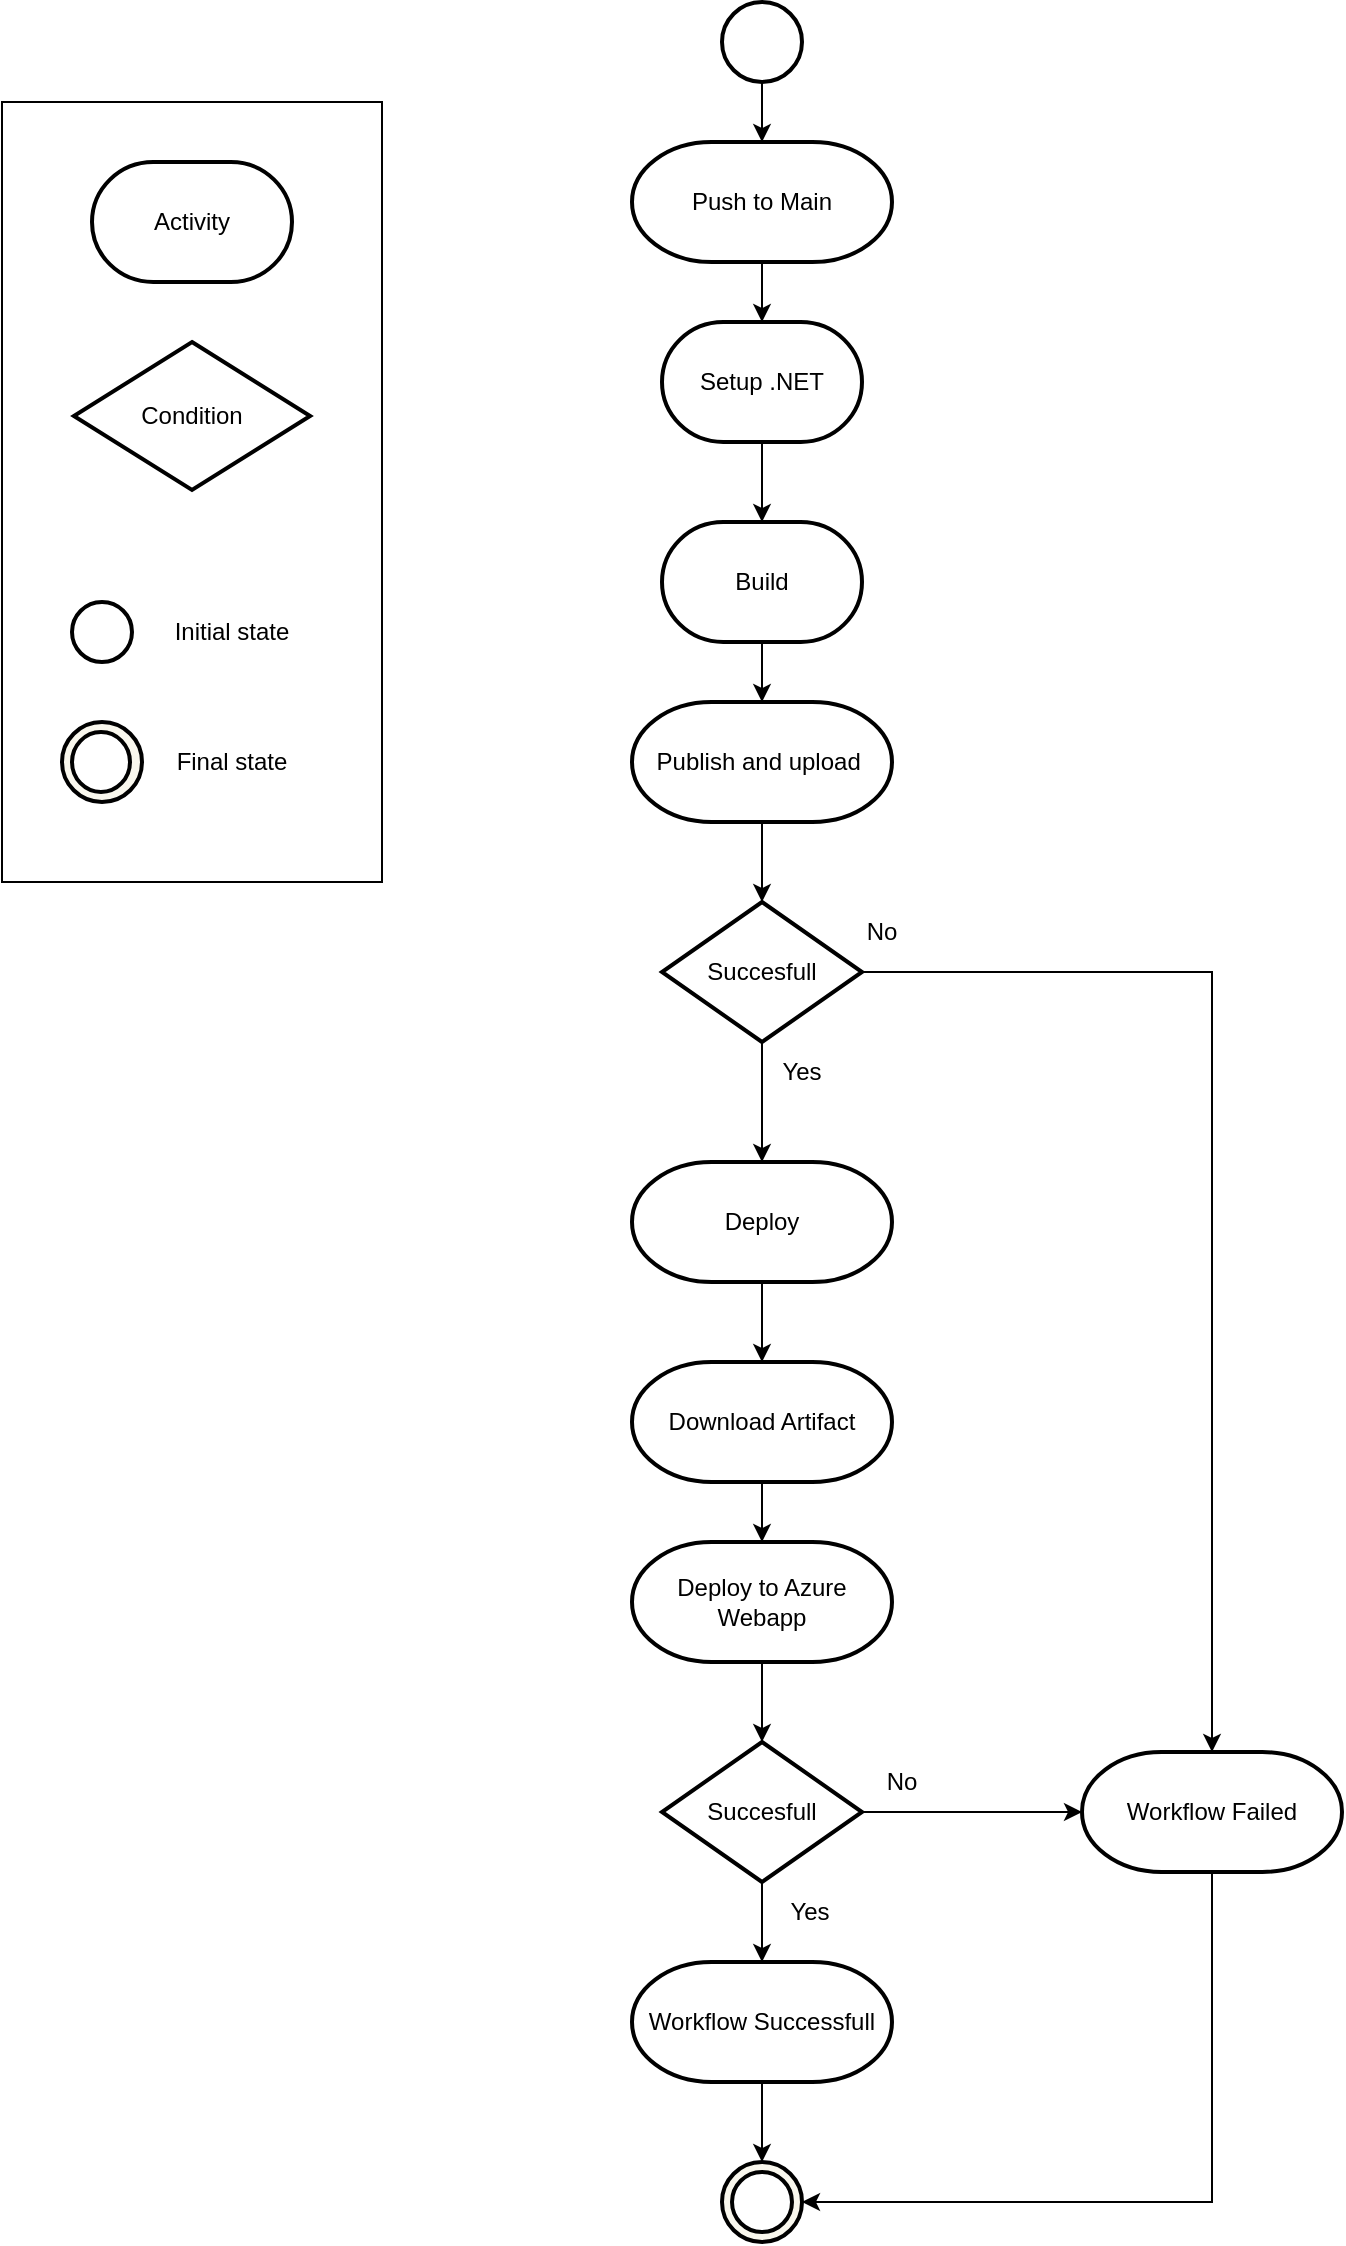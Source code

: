 <mxfile version="22.1.11" type="device">
  <diagram name="Side-1" id="XlH4slpYokZlbumTL10U">
    <mxGraphModel dx="1194" dy="742" grid="1" gridSize="10" guides="1" tooltips="1" connect="1" arrows="1" fold="1" page="1" pageScale="1" pageWidth="827" pageHeight="1169" math="0" shadow="0">
      <root>
        <mxCell id="0" />
        <mxCell id="1" parent="0" />
        <mxCell id="Uv9KESUbztXOKnm7FFDa-3" value="" style="edgeStyle=orthogonalEdgeStyle;rounded=0;orthogonalLoop=1;jettySize=auto;html=1;" parent="1" source="Uv9KESUbztXOKnm7FFDa-1" target="Uv9KESUbztXOKnm7FFDa-2" edge="1">
          <mxGeometry relative="1" as="geometry" />
        </mxCell>
        <mxCell id="Uv9KESUbztXOKnm7FFDa-1" value="" style="strokeWidth=2;html=1;shape=mxgraph.flowchart.start_2;whiteSpace=wrap;" parent="1" vertex="1">
          <mxGeometry x="400" y="20" width="40" height="40" as="geometry" />
        </mxCell>
        <mxCell id="Uv9KESUbztXOKnm7FFDa-5" value="" style="edgeStyle=orthogonalEdgeStyle;rounded=0;orthogonalLoop=1;jettySize=auto;html=1;" parent="1" source="Uv9KESUbztXOKnm7FFDa-2" target="Uv9KESUbztXOKnm7FFDa-4" edge="1">
          <mxGeometry relative="1" as="geometry" />
        </mxCell>
        <mxCell id="Uv9KESUbztXOKnm7FFDa-2" value="Push to Main" style="strokeWidth=2;html=1;shape=mxgraph.flowchart.terminator;whiteSpace=wrap;" parent="1" vertex="1">
          <mxGeometry x="355" y="90" width="130" height="60" as="geometry" />
        </mxCell>
        <mxCell id="Uv9KESUbztXOKnm7FFDa-10" value="" style="edgeStyle=orthogonalEdgeStyle;rounded=0;orthogonalLoop=1;jettySize=auto;html=1;" parent="1" source="Uv9KESUbztXOKnm7FFDa-4" target="Uv9KESUbztXOKnm7FFDa-6" edge="1">
          <mxGeometry relative="1" as="geometry" />
        </mxCell>
        <mxCell id="Uv9KESUbztXOKnm7FFDa-4" value="Setup .NET" style="strokeWidth=2;html=1;shape=mxgraph.flowchart.terminator;whiteSpace=wrap;" parent="1" vertex="1">
          <mxGeometry x="370" y="180" width="100" height="60" as="geometry" />
        </mxCell>
        <mxCell id="Uv9KESUbztXOKnm7FFDa-12" value="" style="edgeStyle=orthogonalEdgeStyle;rounded=0;orthogonalLoop=1;jettySize=auto;html=1;" parent="1" source="Uv9KESUbztXOKnm7FFDa-6" target="Uv9KESUbztXOKnm7FFDa-7" edge="1">
          <mxGeometry relative="1" as="geometry" />
        </mxCell>
        <mxCell id="Uv9KESUbztXOKnm7FFDa-6" value="Build" style="strokeWidth=2;html=1;shape=mxgraph.flowchart.terminator;whiteSpace=wrap;" parent="1" vertex="1">
          <mxGeometry x="370" y="280" width="100" height="60" as="geometry" />
        </mxCell>
        <mxCell id="Uv9KESUbztXOKnm7FFDa-13" value="" style="edgeStyle=orthogonalEdgeStyle;rounded=0;orthogonalLoop=1;jettySize=auto;html=1;" parent="1" source="Uv9KESUbztXOKnm7FFDa-7" target="Uv9KESUbztXOKnm7FFDa-11" edge="1">
          <mxGeometry relative="1" as="geometry" />
        </mxCell>
        <mxCell id="Uv9KESUbztXOKnm7FFDa-7" value="Publish and upload&amp;nbsp;" style="strokeWidth=2;html=1;shape=mxgraph.flowchart.terminator;whiteSpace=wrap;" parent="1" vertex="1">
          <mxGeometry x="355" y="370" width="130" height="60" as="geometry" />
        </mxCell>
        <mxCell id="Uv9KESUbztXOKnm7FFDa-8" value="" style="strokeWidth=2;html=1;shape=mxgraph.flowchart.start_2;whiteSpace=wrap;fillColor=#f9f7ed;strokeColor=#000000;" parent="1" vertex="1">
          <mxGeometry x="400" y="1100" width="40" height="40" as="geometry" />
        </mxCell>
        <mxCell id="Uv9KESUbztXOKnm7FFDa-9" value="" style="strokeWidth=2;html=1;shape=mxgraph.flowchart.start_2;whiteSpace=wrap;" parent="1" vertex="1">
          <mxGeometry x="405" y="1105" width="30" height="30" as="geometry" />
        </mxCell>
        <mxCell id="Uv9KESUbztXOKnm7FFDa-15" value="" style="edgeStyle=orthogonalEdgeStyle;rounded=0;orthogonalLoop=1;jettySize=auto;html=1;" parent="1" source="Uv9KESUbztXOKnm7FFDa-11" target="Uv9KESUbztXOKnm7FFDa-14" edge="1">
          <mxGeometry relative="1" as="geometry" />
        </mxCell>
        <mxCell id="Uv9KESUbztXOKnm7FFDa-27" value="" style="edgeStyle=orthogonalEdgeStyle;rounded=0;orthogonalLoop=1;jettySize=auto;html=1;" parent="1" source="Uv9KESUbztXOKnm7FFDa-11" target="Uv9KESUbztXOKnm7FFDa-26" edge="1">
          <mxGeometry relative="1" as="geometry" />
        </mxCell>
        <mxCell id="Uv9KESUbztXOKnm7FFDa-11" value="Succesfull" style="strokeWidth=2;html=1;shape=mxgraph.flowchart.decision;whiteSpace=wrap;" parent="1" vertex="1">
          <mxGeometry x="370" y="470" width="100" height="70" as="geometry" />
        </mxCell>
        <mxCell id="Uv9KESUbztXOKnm7FFDa-19" value="" style="edgeStyle=orthogonalEdgeStyle;rounded=0;orthogonalLoop=1;jettySize=auto;html=1;" parent="1" source="Uv9KESUbztXOKnm7FFDa-14" target="Uv9KESUbztXOKnm7FFDa-18" edge="1">
          <mxGeometry relative="1" as="geometry" />
        </mxCell>
        <mxCell id="Uv9KESUbztXOKnm7FFDa-14" value="Deploy" style="strokeWidth=2;html=1;shape=mxgraph.flowchart.terminator;whiteSpace=wrap;" parent="1" vertex="1">
          <mxGeometry x="355" y="600" width="130" height="60" as="geometry" />
        </mxCell>
        <mxCell id="Uv9KESUbztXOKnm7FFDa-16" value="Yes" style="text;html=1;strokeColor=none;fillColor=none;align=center;verticalAlign=middle;whiteSpace=wrap;rounded=0;" parent="1" vertex="1">
          <mxGeometry x="414" y="960" width="60" height="30" as="geometry" />
        </mxCell>
        <mxCell id="Uv9KESUbztXOKnm7FFDa-21" value="" style="edgeStyle=orthogonalEdgeStyle;rounded=0;orthogonalLoop=1;jettySize=auto;html=1;" parent="1" source="Uv9KESUbztXOKnm7FFDa-18" target="Uv9KESUbztXOKnm7FFDa-20" edge="1">
          <mxGeometry relative="1" as="geometry" />
        </mxCell>
        <mxCell id="Uv9KESUbztXOKnm7FFDa-18" value="Download Artifact" style="strokeWidth=2;html=1;shape=mxgraph.flowchart.terminator;whiteSpace=wrap;" parent="1" vertex="1">
          <mxGeometry x="355" y="700" width="130" height="60" as="geometry" />
        </mxCell>
        <mxCell id="Uv9KESUbztXOKnm7FFDa-23" value="" style="edgeStyle=orthogonalEdgeStyle;rounded=0;orthogonalLoop=1;jettySize=auto;html=1;" parent="1" source="Uv9KESUbztXOKnm7FFDa-20" target="Uv9KESUbztXOKnm7FFDa-22" edge="1">
          <mxGeometry relative="1" as="geometry" />
        </mxCell>
        <mxCell id="Uv9KESUbztXOKnm7FFDa-20" value="Deploy to Azure Webapp" style="strokeWidth=2;html=1;shape=mxgraph.flowchart.terminator;whiteSpace=wrap;" parent="1" vertex="1">
          <mxGeometry x="355" y="790" width="130" height="60" as="geometry" />
        </mxCell>
        <mxCell id="Uv9KESUbztXOKnm7FFDa-25" value="" style="edgeStyle=orthogonalEdgeStyle;rounded=0;orthogonalLoop=1;jettySize=auto;html=1;" parent="1" source="Uv9KESUbztXOKnm7FFDa-22" target="Uv9KESUbztXOKnm7FFDa-24" edge="1">
          <mxGeometry relative="1" as="geometry" />
        </mxCell>
        <mxCell id="Uv9KESUbztXOKnm7FFDa-22" value="Succesfull" style="strokeWidth=2;html=1;shape=mxgraph.flowchart.decision;whiteSpace=wrap;" parent="1" vertex="1">
          <mxGeometry x="370" y="890" width="100" height="70" as="geometry" />
        </mxCell>
        <mxCell id="Uv9KESUbztXOKnm7FFDa-30" value="" style="edgeStyle=orthogonalEdgeStyle;rounded=0;orthogonalLoop=1;jettySize=auto;html=1;" parent="1" source="Uv9KESUbztXOKnm7FFDa-24" edge="1">
          <mxGeometry relative="1" as="geometry">
            <mxPoint x="420" y="1100" as="targetPoint" />
          </mxGeometry>
        </mxCell>
        <mxCell id="Uv9KESUbztXOKnm7FFDa-24" value="Workflow Successfull" style="strokeWidth=2;html=1;shape=mxgraph.flowchart.terminator;whiteSpace=wrap;" parent="1" vertex="1">
          <mxGeometry x="355" y="1000" width="130" height="60" as="geometry" />
        </mxCell>
        <mxCell id="Uv9KESUbztXOKnm7FFDa-26" value="Workflow Failed" style="strokeWidth=2;html=1;shape=mxgraph.flowchart.terminator;whiteSpace=wrap;" parent="1" vertex="1">
          <mxGeometry x="580" y="895" width="130" height="60" as="geometry" />
        </mxCell>
        <mxCell id="Uv9KESUbztXOKnm7FFDa-28" style="edgeStyle=orthogonalEdgeStyle;rounded=0;orthogonalLoop=1;jettySize=auto;html=1;entryX=0;entryY=0.5;entryDx=0;entryDy=0;entryPerimeter=0;" parent="1" source="Uv9KESUbztXOKnm7FFDa-22" target="Uv9KESUbztXOKnm7FFDa-26" edge="1">
          <mxGeometry relative="1" as="geometry" />
        </mxCell>
        <mxCell id="Uv9KESUbztXOKnm7FFDa-29" value="Yes" style="text;html=1;strokeColor=none;fillColor=none;align=center;verticalAlign=middle;whiteSpace=wrap;rounded=0;" parent="1" vertex="1">
          <mxGeometry x="410" y="540" width="60" height="30" as="geometry" />
        </mxCell>
        <mxCell id="Uv9KESUbztXOKnm7FFDa-31" style="edgeStyle=orthogonalEdgeStyle;rounded=0;orthogonalLoop=1;jettySize=auto;html=1;entryX=1;entryY=0.5;entryDx=0;entryDy=0;entryPerimeter=0;exitX=0.5;exitY=1;exitDx=0;exitDy=0;exitPerimeter=0;" parent="1" source="Uv9KESUbztXOKnm7FFDa-26" target="Uv9KESUbztXOKnm7FFDa-8" edge="1">
          <mxGeometry relative="1" as="geometry" />
        </mxCell>
        <mxCell id="Uv9KESUbztXOKnm7FFDa-32" value="No" style="text;html=1;strokeColor=none;fillColor=none;align=center;verticalAlign=middle;whiteSpace=wrap;rounded=0;" parent="1" vertex="1">
          <mxGeometry x="450" y="470" width="60" height="30" as="geometry" />
        </mxCell>
        <mxCell id="Uv9KESUbztXOKnm7FFDa-33" value="No" style="text;html=1;strokeColor=none;fillColor=none;align=center;verticalAlign=middle;whiteSpace=wrap;rounded=0;" parent="1" vertex="1">
          <mxGeometry x="460" y="895" width="60" height="30" as="geometry" />
        </mxCell>
        <mxCell id="_4ciUgmiyHFngCyUdaKW-1" value="" style="rounded=0;whiteSpace=wrap;html=1;fillColor=none;" vertex="1" parent="1">
          <mxGeometry x="40" y="70" width="190" height="390" as="geometry" />
        </mxCell>
        <mxCell id="_4ciUgmiyHFngCyUdaKW-2" value="Condition" style="strokeWidth=2;html=1;shape=mxgraph.flowchart.decision;whiteSpace=wrap;" vertex="1" parent="1">
          <mxGeometry x="75.94" y="190" width="118.12" height="74" as="geometry" />
        </mxCell>
        <mxCell id="_4ciUgmiyHFngCyUdaKW-3" value="" style="strokeWidth=2;html=1;shape=mxgraph.flowchart.start_2;whiteSpace=wrap;" vertex="1" parent="1">
          <mxGeometry x="75" y="320" width="30" height="30" as="geometry" />
        </mxCell>
        <mxCell id="_4ciUgmiyHFngCyUdaKW-4" value="Initial state" style="text;html=1;strokeColor=none;fillColor=none;align=center;verticalAlign=middle;whiteSpace=wrap;rounded=0;" vertex="1" parent="1">
          <mxGeometry x="125" y="320" width="60" height="30" as="geometry" />
        </mxCell>
        <mxCell id="_4ciUgmiyHFngCyUdaKW-5" value="Final state" style="text;html=1;strokeColor=none;fillColor=none;align=center;verticalAlign=middle;whiteSpace=wrap;rounded=0;" vertex="1" parent="1">
          <mxGeometry x="125" y="385" width="60" height="30" as="geometry" />
        </mxCell>
        <mxCell id="_4ciUgmiyHFngCyUdaKW-6" value="Activity" style="strokeWidth=2;html=1;shape=mxgraph.flowchart.terminator;whiteSpace=wrap;" vertex="1" parent="1">
          <mxGeometry x="85" y="100" width="100" height="60" as="geometry" />
        </mxCell>
        <mxCell id="_4ciUgmiyHFngCyUdaKW-7" value="" style="strokeWidth=2;html=1;shape=mxgraph.flowchart.start_2;whiteSpace=wrap;fillColor=#f9f7ed;strokeColor=#000000;" vertex="1" parent="1">
          <mxGeometry x="70" y="380" width="40" height="40" as="geometry" />
        </mxCell>
        <mxCell id="_4ciUgmiyHFngCyUdaKW-8" value="" style="strokeWidth=2;html=1;shape=mxgraph.flowchart.start_2;whiteSpace=wrap;" vertex="1" parent="1">
          <mxGeometry x="75" y="385" width="29" height="30" as="geometry" />
        </mxCell>
      </root>
    </mxGraphModel>
  </diagram>
</mxfile>
